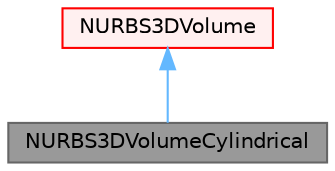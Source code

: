 digraph "NURBS3DVolumeCylindrical"
{
 // LATEX_PDF_SIZE
  bgcolor="transparent";
  edge [fontname=Helvetica,fontsize=10,labelfontname=Helvetica,labelfontsize=10];
  node [fontname=Helvetica,fontsize=10,shape=box,height=0.2,width=0.4];
  Node1 [id="Node000001",label="NURBS3DVolumeCylindrical",height=0.2,width=0.4,color="gray40", fillcolor="grey60", style="filled", fontcolor="black",tooltip="Calculation of adjoint based sensitivities at wall faces."];
  Node2 -> Node1 [id="edge1_Node000001_Node000002",dir="back",color="steelblue1",style="solid",tooltip=" "];
  Node2 [id="Node000002",label="NURBS3DVolume",height=0.2,width=0.4,color="red", fillcolor="#FFF0F0", style="filled",URL="$classFoam_1_1NURBS3DVolume.html",tooltip="NURBS3DVolume morpher. Includes support functions for gradient computations Base class providing supp..."];
}
